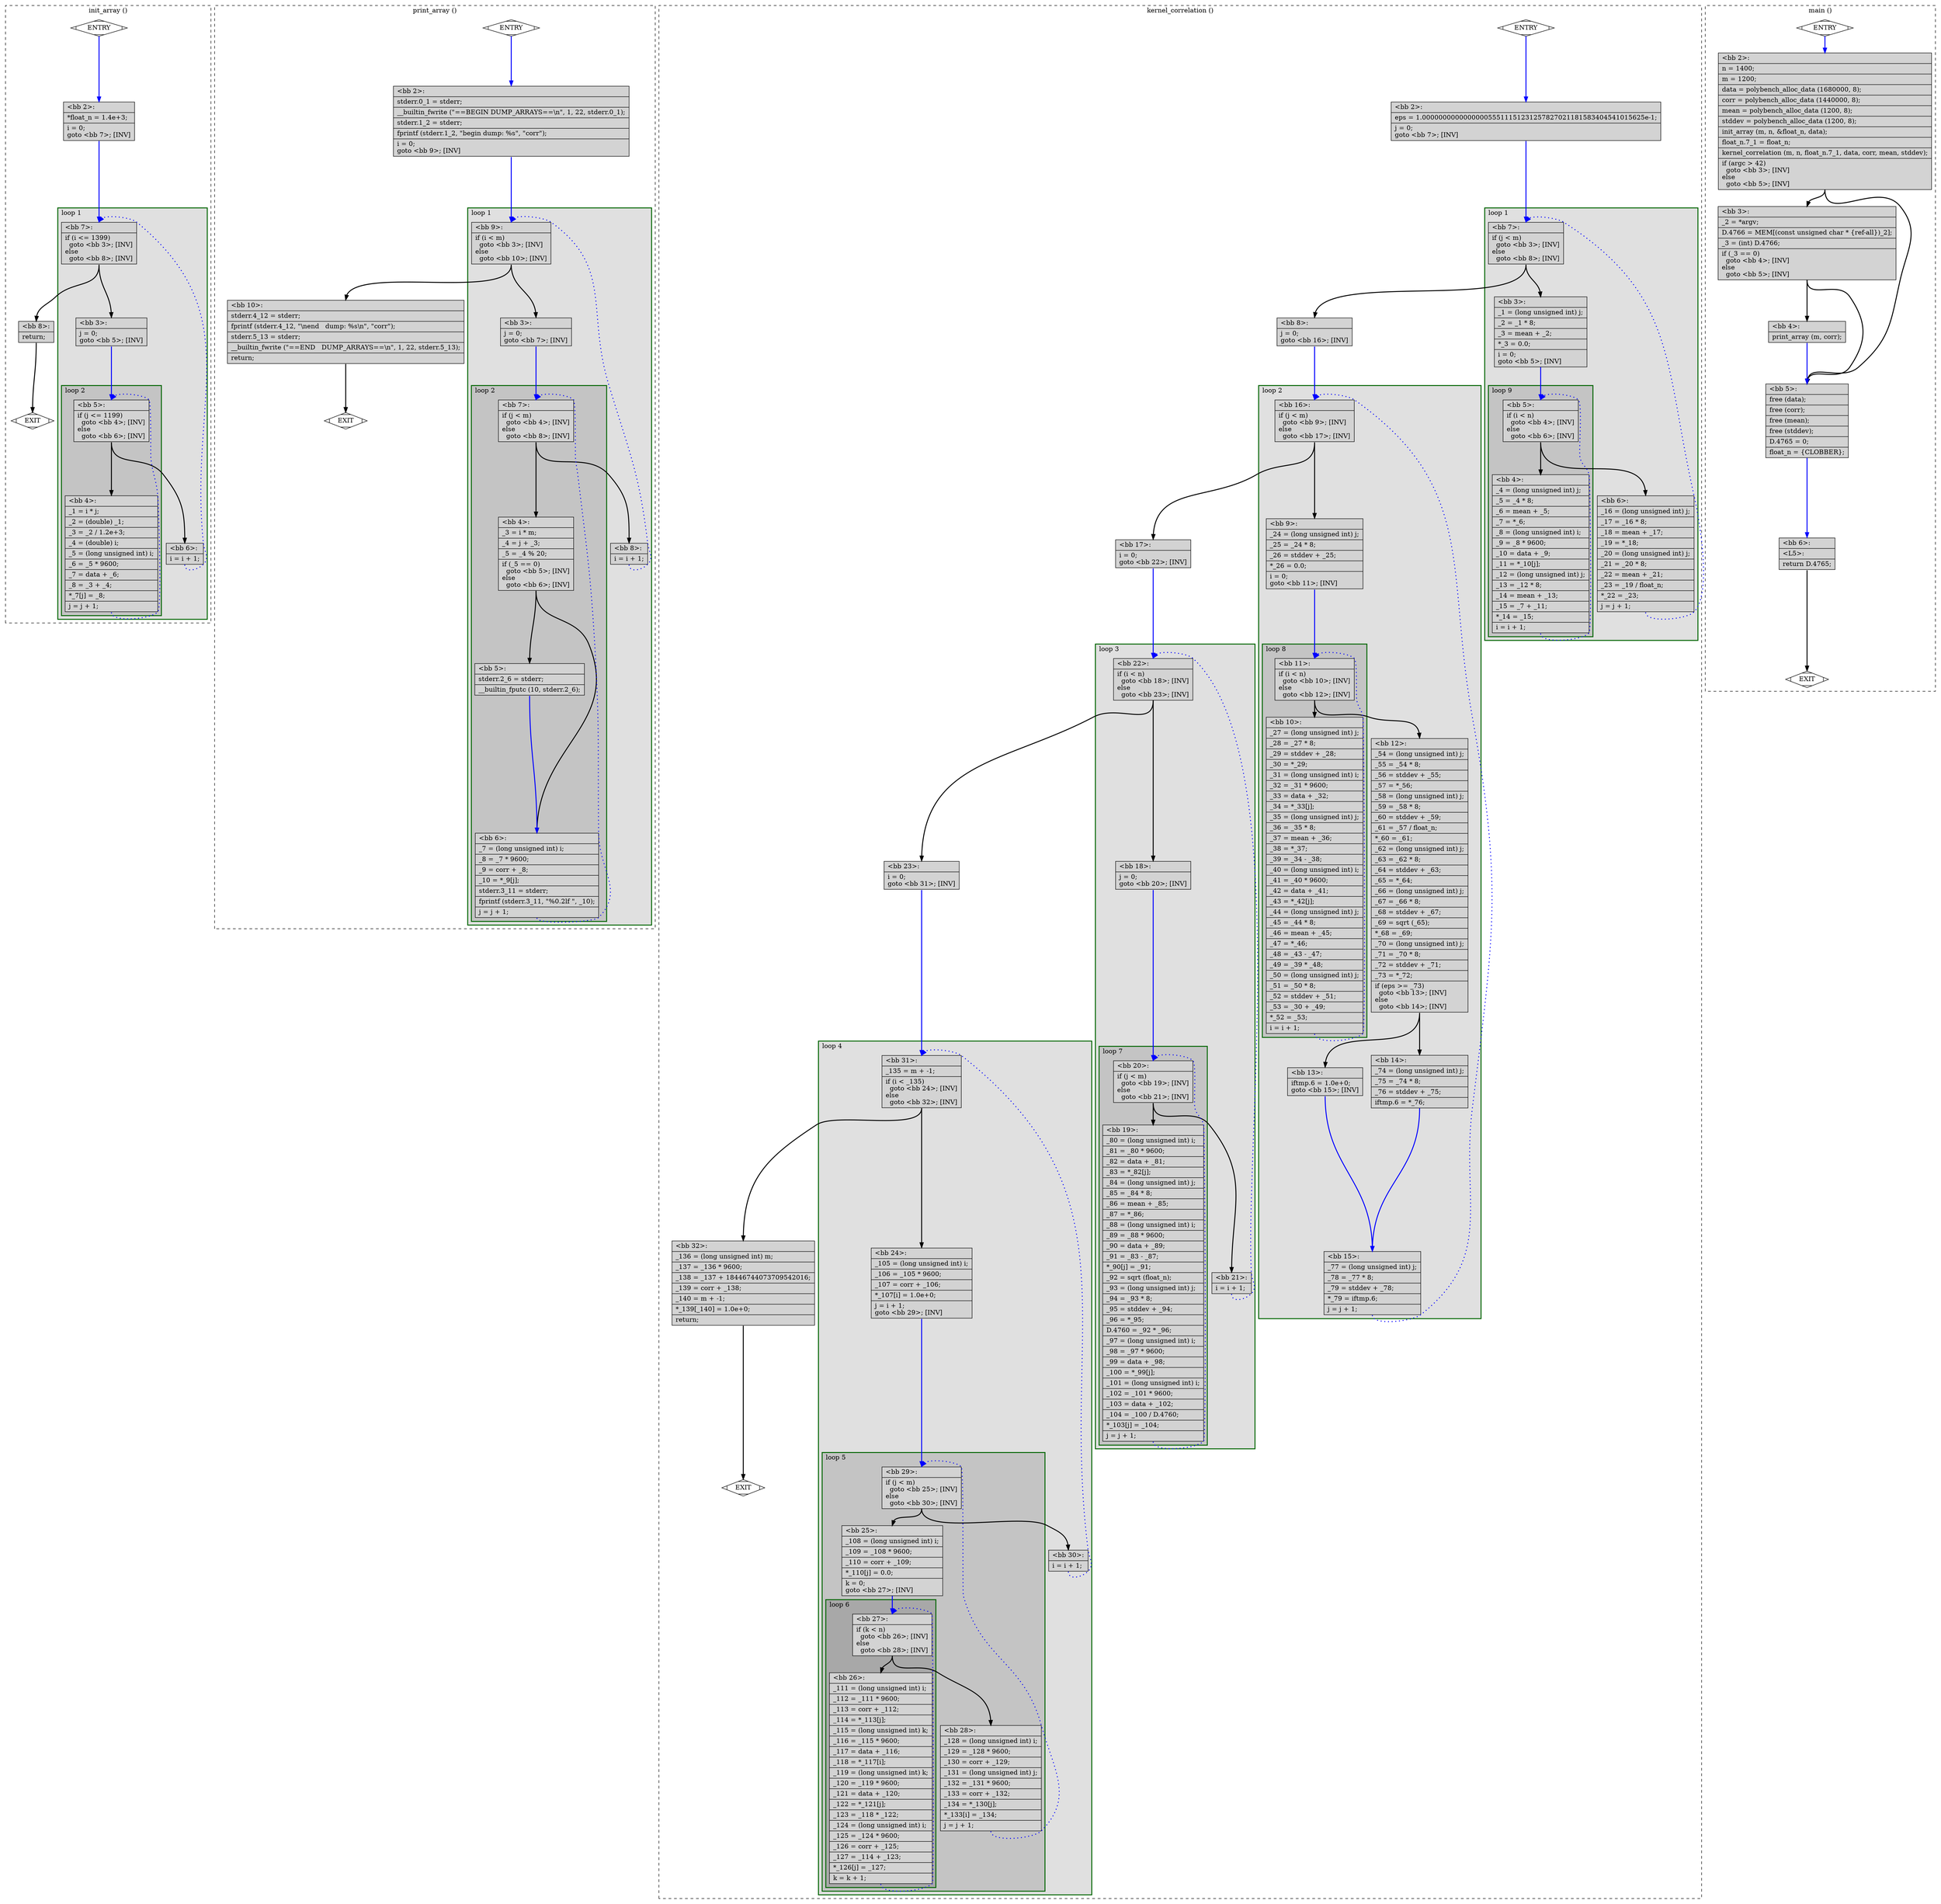 digraph "correlation.c.018t.fixup_cfg1" {
overlap=false;
subgraph "cluster_init_array" {
	style="dashed";
	color="black";
	label="init_array ()";
	subgraph cluster_6_1 {
	style="filled";
	color="darkgreen";
	fillcolor="grey88";
	label="loop 1";
	labeljust=l;
	penwidth=2;
	subgraph cluster_6_2 {
	style="filled";
	color="darkgreen";
	fillcolor="grey77";
	label="loop 2";
	labeljust=l;
	penwidth=2;
	fn_6_basic_block_5 [shape=record,style=filled,fillcolor=lightgrey,label="{\<bb\ 5\>:\l\
|if\ (j\ \<=\ 1199)\l\
\ \ goto\ \<bb\ 4\>;\ [INV]\l\
else\l\
\ \ goto\ \<bb\ 6\>;\ [INV]\l\
}"];

	fn_6_basic_block_4 [shape=record,style=filled,fillcolor=lightgrey,label="{\<bb\ 4\>:\l\
|_1\ =\ i\ *\ j;\l\
|_2\ =\ (double)\ _1;\l\
|_3\ =\ _2\ /\ 1.2e+3;\l\
|_4\ =\ (double)\ i;\l\
|_5\ =\ (long\ unsigned\ int)\ i;\l\
|_6\ =\ _5\ *\ 9600;\l\
|_7\ =\ data\ +\ _6;\l\
|_8\ =\ _3\ +\ _4;\l\
|*_7[j]\ =\ _8;\l\
|j\ =\ j\ +\ 1;\l\
}"];

	}
	fn_6_basic_block_7 [shape=record,style=filled,fillcolor=lightgrey,label="{\<bb\ 7\>:\l\
|if\ (i\ \<=\ 1399)\l\
\ \ goto\ \<bb\ 3\>;\ [INV]\l\
else\l\
\ \ goto\ \<bb\ 8\>;\ [INV]\l\
}"];

	fn_6_basic_block_3 [shape=record,style=filled,fillcolor=lightgrey,label="{\<bb\ 3\>:\l\
|j\ =\ 0;\l\
goto\ \<bb\ 5\>;\ [INV]\l\
}"];

	fn_6_basic_block_6 [shape=record,style=filled,fillcolor=lightgrey,label="{\<bb\ 6\>:\l\
|i\ =\ i\ +\ 1;\l\
}"];

	}
	fn_6_basic_block_0 [shape=Mdiamond,style=filled,fillcolor=white,label="ENTRY"];

	fn_6_basic_block_1 [shape=Mdiamond,style=filled,fillcolor=white,label="EXIT"];

	fn_6_basic_block_2 [shape=record,style=filled,fillcolor=lightgrey,label="{\<bb\ 2\>:\l\
|*float_n\ =\ 1.4e+3;\l\
|i\ =\ 0;\l\
goto\ \<bb\ 7\>;\ [INV]\l\
}"];

	fn_6_basic_block_8 [shape=record,style=filled,fillcolor=lightgrey,label="{\<bb\ 8\>:\l\
|return;\l\
}"];

	fn_6_basic_block_0:s -> fn_6_basic_block_2:n [style="solid,bold",color=blue,weight=100,constraint=true];
	fn_6_basic_block_2:s -> fn_6_basic_block_7:n [style="solid,bold",color=blue,weight=100,constraint=true];
	fn_6_basic_block_3:s -> fn_6_basic_block_5:n [style="solid,bold",color=blue,weight=100,constraint=true];
	fn_6_basic_block_4:s -> fn_6_basic_block_5:n [style="dotted,bold",color=blue,weight=10,constraint=false];
	fn_6_basic_block_5:s -> fn_6_basic_block_4:n [style="solid,bold",color=black,weight=10,constraint=true];
	fn_6_basic_block_5:s -> fn_6_basic_block_6:n [style="solid,bold",color=black,weight=10,constraint=true];
	fn_6_basic_block_6:s -> fn_6_basic_block_7:n [style="dotted,bold",color=blue,weight=10,constraint=false];
	fn_6_basic_block_7:s -> fn_6_basic_block_3:n [style="solid,bold",color=black,weight=10,constraint=true];
	fn_6_basic_block_7:s -> fn_6_basic_block_8:n [style="solid,bold",color=black,weight=10,constraint=true];
	fn_6_basic_block_8:s -> fn_6_basic_block_1:n [style="solid,bold",color=black,weight=10,constraint=true];
	fn_6_basic_block_0:s -> fn_6_basic_block_1:n [style="invis",constraint=true];
}
subgraph "cluster_print_array" {
	style="dashed";
	color="black";
	label="print_array ()";
	subgraph cluster_7_1 {
	style="filled";
	color="darkgreen";
	fillcolor="grey88";
	label="loop 1";
	labeljust=l;
	penwidth=2;
	subgraph cluster_7_2 {
	style="filled";
	color="darkgreen";
	fillcolor="grey77";
	label="loop 2";
	labeljust=l;
	penwidth=2;
	fn_7_basic_block_7 [shape=record,style=filled,fillcolor=lightgrey,label="{\<bb\ 7\>:\l\
|if\ (j\ \<\ m)\l\
\ \ goto\ \<bb\ 4\>;\ [INV]\l\
else\l\
\ \ goto\ \<bb\ 8\>;\ [INV]\l\
}"];

	fn_7_basic_block_4 [shape=record,style=filled,fillcolor=lightgrey,label="{\<bb\ 4\>:\l\
|_3\ =\ i\ *\ m;\l\
|_4\ =\ j\ +\ _3;\l\
|_5\ =\ _4\ %\ 20;\l\
|if\ (_5\ ==\ 0)\l\
\ \ goto\ \<bb\ 5\>;\ [INV]\l\
else\l\
\ \ goto\ \<bb\ 6\>;\ [INV]\l\
}"];

	fn_7_basic_block_5 [shape=record,style=filled,fillcolor=lightgrey,label="{\<bb\ 5\>:\l\
|stderr.2_6\ =\ stderr;\l\
|__builtin_fputc\ (10,\ stderr.2_6);\l\
}"];

	fn_7_basic_block_6 [shape=record,style=filled,fillcolor=lightgrey,label="{\<bb\ 6\>:\l\
|_7\ =\ (long\ unsigned\ int)\ i;\l\
|_8\ =\ _7\ *\ 9600;\l\
|_9\ =\ corr\ +\ _8;\l\
|_10\ =\ *_9[j];\l\
|stderr.3_11\ =\ stderr;\l\
|fprintf\ (stderr.3_11,\ \"%0.2lf\ \",\ _10);\l\
|j\ =\ j\ +\ 1;\l\
}"];

	}
	fn_7_basic_block_9 [shape=record,style=filled,fillcolor=lightgrey,label="{\<bb\ 9\>:\l\
|if\ (i\ \<\ m)\l\
\ \ goto\ \<bb\ 3\>;\ [INV]\l\
else\l\
\ \ goto\ \<bb\ 10\>;\ [INV]\l\
}"];

	fn_7_basic_block_3 [shape=record,style=filled,fillcolor=lightgrey,label="{\<bb\ 3\>:\l\
|j\ =\ 0;\l\
goto\ \<bb\ 7\>;\ [INV]\l\
}"];

	fn_7_basic_block_8 [shape=record,style=filled,fillcolor=lightgrey,label="{\<bb\ 8\>:\l\
|i\ =\ i\ +\ 1;\l\
}"];

	}
	fn_7_basic_block_0 [shape=Mdiamond,style=filled,fillcolor=white,label="ENTRY"];

	fn_7_basic_block_1 [shape=Mdiamond,style=filled,fillcolor=white,label="EXIT"];

	fn_7_basic_block_2 [shape=record,style=filled,fillcolor=lightgrey,label="{\<bb\ 2\>:\l\
|stderr.0_1\ =\ stderr;\l\
|__builtin_fwrite\ (\"==BEGIN\ DUMP_ARRAYS==\\n\",\ 1,\ 22,\ stderr.0_1);\l\
|stderr.1_2\ =\ stderr;\l\
|fprintf\ (stderr.1_2,\ \"begin\ dump:\ %s\",\ \"corr\");\l\
|i\ =\ 0;\l\
goto\ \<bb\ 9\>;\ [INV]\l\
}"];

	fn_7_basic_block_10 [shape=record,style=filled,fillcolor=lightgrey,label="{\<bb\ 10\>:\l\
|stderr.4_12\ =\ stderr;\l\
|fprintf\ (stderr.4_12,\ \"\\nend\ \ \ dump:\ %s\\n\",\ \"corr\");\l\
|stderr.5_13\ =\ stderr;\l\
|__builtin_fwrite\ (\"==END\ \ \ DUMP_ARRAYS==\\n\",\ 1,\ 22,\ stderr.5_13);\l\
|return;\l\
}"];

	fn_7_basic_block_0:s -> fn_7_basic_block_2:n [style="solid,bold",color=blue,weight=100,constraint=true];
	fn_7_basic_block_2:s -> fn_7_basic_block_9:n [style="solid,bold",color=blue,weight=100,constraint=true];
	fn_7_basic_block_3:s -> fn_7_basic_block_7:n [style="solid,bold",color=blue,weight=100,constraint=true];
	fn_7_basic_block_4:s -> fn_7_basic_block_5:n [style="solid,bold",color=black,weight=10,constraint=true];
	fn_7_basic_block_4:s -> fn_7_basic_block_6:n [style="solid,bold",color=black,weight=10,constraint=true];
	fn_7_basic_block_5:s -> fn_7_basic_block_6:n [style="solid,bold",color=blue,weight=100,constraint=true];
	fn_7_basic_block_6:s -> fn_7_basic_block_7:n [style="dotted,bold",color=blue,weight=10,constraint=false];
	fn_7_basic_block_7:s -> fn_7_basic_block_4:n [style="solid,bold",color=black,weight=10,constraint=true];
	fn_7_basic_block_7:s -> fn_7_basic_block_8:n [style="solid,bold",color=black,weight=10,constraint=true];
	fn_7_basic_block_8:s -> fn_7_basic_block_9:n [style="dotted,bold",color=blue,weight=10,constraint=false];
	fn_7_basic_block_9:s -> fn_7_basic_block_3:n [style="solid,bold",color=black,weight=10,constraint=true];
	fn_7_basic_block_9:s -> fn_7_basic_block_10:n [style="solid,bold",color=black,weight=10,constraint=true];
	fn_7_basic_block_10:s -> fn_7_basic_block_1:n [style="solid,bold",color=black,weight=10,constraint=true];
	fn_7_basic_block_0:s -> fn_7_basic_block_1:n [style="invis",constraint=true];
}
subgraph "cluster_kernel_correlation" {
	style="dashed";
	color="black";
	label="kernel_correlation ()";
	subgraph cluster_8_4 {
	style="filled";
	color="darkgreen";
	fillcolor="grey88";
	label="loop 4";
	labeljust=l;
	penwidth=2;
	subgraph cluster_8_5 {
	style="filled";
	color="darkgreen";
	fillcolor="grey77";
	label="loop 5";
	labeljust=l;
	penwidth=2;
	subgraph cluster_8_6 {
	style="filled";
	color="darkgreen";
	fillcolor="grey66";
	label="loop 6";
	labeljust=l;
	penwidth=2;
	fn_8_basic_block_27 [shape=record,style=filled,fillcolor=lightgrey,label="{\<bb\ 27\>:\l\
|if\ (k\ \<\ n)\l\
\ \ goto\ \<bb\ 26\>;\ [INV]\l\
else\l\
\ \ goto\ \<bb\ 28\>;\ [INV]\l\
}"];

	fn_8_basic_block_26 [shape=record,style=filled,fillcolor=lightgrey,label="{\<bb\ 26\>:\l\
|_111\ =\ (long\ unsigned\ int)\ i;\l\
|_112\ =\ _111\ *\ 9600;\l\
|_113\ =\ corr\ +\ _112;\l\
|_114\ =\ *_113[j];\l\
|_115\ =\ (long\ unsigned\ int)\ k;\l\
|_116\ =\ _115\ *\ 9600;\l\
|_117\ =\ data\ +\ _116;\l\
|_118\ =\ *_117[i];\l\
|_119\ =\ (long\ unsigned\ int)\ k;\l\
|_120\ =\ _119\ *\ 9600;\l\
|_121\ =\ data\ +\ _120;\l\
|_122\ =\ *_121[j];\l\
|_123\ =\ _118\ *\ _122;\l\
|_124\ =\ (long\ unsigned\ int)\ i;\l\
|_125\ =\ _124\ *\ 9600;\l\
|_126\ =\ corr\ +\ _125;\l\
|_127\ =\ _114\ +\ _123;\l\
|*_126[j]\ =\ _127;\l\
|k\ =\ k\ +\ 1;\l\
}"];

	}
	fn_8_basic_block_29 [shape=record,style=filled,fillcolor=lightgrey,label="{\<bb\ 29\>:\l\
|if\ (j\ \<\ m)\l\
\ \ goto\ \<bb\ 25\>;\ [INV]\l\
else\l\
\ \ goto\ \<bb\ 30\>;\ [INV]\l\
}"];

	fn_8_basic_block_25 [shape=record,style=filled,fillcolor=lightgrey,label="{\<bb\ 25\>:\l\
|_108\ =\ (long\ unsigned\ int)\ i;\l\
|_109\ =\ _108\ *\ 9600;\l\
|_110\ =\ corr\ +\ _109;\l\
|*_110[j]\ =\ 0.0;\l\
|k\ =\ 0;\l\
goto\ \<bb\ 27\>;\ [INV]\l\
}"];

	fn_8_basic_block_28 [shape=record,style=filled,fillcolor=lightgrey,label="{\<bb\ 28\>:\l\
|_128\ =\ (long\ unsigned\ int)\ i;\l\
|_129\ =\ _128\ *\ 9600;\l\
|_130\ =\ corr\ +\ _129;\l\
|_131\ =\ (long\ unsigned\ int)\ j;\l\
|_132\ =\ _131\ *\ 9600;\l\
|_133\ =\ corr\ +\ _132;\l\
|_134\ =\ *_130[j];\l\
|*_133[i]\ =\ _134;\l\
|j\ =\ j\ +\ 1;\l\
}"];

	}
	fn_8_basic_block_31 [shape=record,style=filled,fillcolor=lightgrey,label="{\<bb\ 31\>:\l\
|_135\ =\ m\ +\ -1;\l\
|if\ (i\ \<\ _135)\l\
\ \ goto\ \<bb\ 24\>;\ [INV]\l\
else\l\
\ \ goto\ \<bb\ 32\>;\ [INV]\l\
}"];

	fn_8_basic_block_24 [shape=record,style=filled,fillcolor=lightgrey,label="{\<bb\ 24\>:\l\
|_105\ =\ (long\ unsigned\ int)\ i;\l\
|_106\ =\ _105\ *\ 9600;\l\
|_107\ =\ corr\ +\ _106;\l\
|*_107[i]\ =\ 1.0e+0;\l\
|j\ =\ i\ +\ 1;\l\
goto\ \<bb\ 29\>;\ [INV]\l\
}"];

	fn_8_basic_block_30 [shape=record,style=filled,fillcolor=lightgrey,label="{\<bb\ 30\>:\l\
|i\ =\ i\ +\ 1;\l\
}"];

	}
	subgraph cluster_8_3 {
	style="filled";
	color="darkgreen";
	fillcolor="grey88";
	label="loop 3";
	labeljust=l;
	penwidth=2;
	subgraph cluster_8_7 {
	style="filled";
	color="darkgreen";
	fillcolor="grey77";
	label="loop 7";
	labeljust=l;
	penwidth=2;
	fn_8_basic_block_20 [shape=record,style=filled,fillcolor=lightgrey,label="{\<bb\ 20\>:\l\
|if\ (j\ \<\ m)\l\
\ \ goto\ \<bb\ 19\>;\ [INV]\l\
else\l\
\ \ goto\ \<bb\ 21\>;\ [INV]\l\
}"];

	fn_8_basic_block_19 [shape=record,style=filled,fillcolor=lightgrey,label="{\<bb\ 19\>:\l\
|_80\ =\ (long\ unsigned\ int)\ i;\l\
|_81\ =\ _80\ *\ 9600;\l\
|_82\ =\ data\ +\ _81;\l\
|_83\ =\ *_82[j];\l\
|_84\ =\ (long\ unsigned\ int)\ j;\l\
|_85\ =\ _84\ *\ 8;\l\
|_86\ =\ mean\ +\ _85;\l\
|_87\ =\ *_86;\l\
|_88\ =\ (long\ unsigned\ int)\ i;\l\
|_89\ =\ _88\ *\ 9600;\l\
|_90\ =\ data\ +\ _89;\l\
|_91\ =\ _83\ -\ _87;\l\
|*_90[j]\ =\ _91;\l\
|_92\ =\ sqrt\ (float_n);\l\
|_93\ =\ (long\ unsigned\ int)\ j;\l\
|_94\ =\ _93\ *\ 8;\l\
|_95\ =\ stddev\ +\ _94;\l\
|_96\ =\ *_95;\l\
|D.4760\ =\ _92\ *\ _96;\l\
|_97\ =\ (long\ unsigned\ int)\ i;\l\
|_98\ =\ _97\ *\ 9600;\l\
|_99\ =\ data\ +\ _98;\l\
|_100\ =\ *_99[j];\l\
|_101\ =\ (long\ unsigned\ int)\ i;\l\
|_102\ =\ _101\ *\ 9600;\l\
|_103\ =\ data\ +\ _102;\l\
|_104\ =\ _100\ /\ D.4760;\l\
|*_103[j]\ =\ _104;\l\
|j\ =\ j\ +\ 1;\l\
}"];

	}
	fn_8_basic_block_22 [shape=record,style=filled,fillcolor=lightgrey,label="{\<bb\ 22\>:\l\
|if\ (i\ \<\ n)\l\
\ \ goto\ \<bb\ 18\>;\ [INV]\l\
else\l\
\ \ goto\ \<bb\ 23\>;\ [INV]\l\
}"];

	fn_8_basic_block_18 [shape=record,style=filled,fillcolor=lightgrey,label="{\<bb\ 18\>:\l\
|j\ =\ 0;\l\
goto\ \<bb\ 20\>;\ [INV]\l\
}"];

	fn_8_basic_block_21 [shape=record,style=filled,fillcolor=lightgrey,label="{\<bb\ 21\>:\l\
|i\ =\ i\ +\ 1;\l\
}"];

	}
	subgraph cluster_8_2 {
	style="filled";
	color="darkgreen";
	fillcolor="grey88";
	label="loop 2";
	labeljust=l;
	penwidth=2;
	subgraph cluster_8_8 {
	style="filled";
	color="darkgreen";
	fillcolor="grey77";
	label="loop 8";
	labeljust=l;
	penwidth=2;
	fn_8_basic_block_11 [shape=record,style=filled,fillcolor=lightgrey,label="{\<bb\ 11\>:\l\
|if\ (i\ \<\ n)\l\
\ \ goto\ \<bb\ 10\>;\ [INV]\l\
else\l\
\ \ goto\ \<bb\ 12\>;\ [INV]\l\
}"];

	fn_8_basic_block_10 [shape=record,style=filled,fillcolor=lightgrey,label="{\<bb\ 10\>:\l\
|_27\ =\ (long\ unsigned\ int)\ j;\l\
|_28\ =\ _27\ *\ 8;\l\
|_29\ =\ stddev\ +\ _28;\l\
|_30\ =\ *_29;\l\
|_31\ =\ (long\ unsigned\ int)\ i;\l\
|_32\ =\ _31\ *\ 9600;\l\
|_33\ =\ data\ +\ _32;\l\
|_34\ =\ *_33[j];\l\
|_35\ =\ (long\ unsigned\ int)\ j;\l\
|_36\ =\ _35\ *\ 8;\l\
|_37\ =\ mean\ +\ _36;\l\
|_38\ =\ *_37;\l\
|_39\ =\ _34\ -\ _38;\l\
|_40\ =\ (long\ unsigned\ int)\ i;\l\
|_41\ =\ _40\ *\ 9600;\l\
|_42\ =\ data\ +\ _41;\l\
|_43\ =\ *_42[j];\l\
|_44\ =\ (long\ unsigned\ int)\ j;\l\
|_45\ =\ _44\ *\ 8;\l\
|_46\ =\ mean\ +\ _45;\l\
|_47\ =\ *_46;\l\
|_48\ =\ _43\ -\ _47;\l\
|_49\ =\ _39\ *\ _48;\l\
|_50\ =\ (long\ unsigned\ int)\ j;\l\
|_51\ =\ _50\ *\ 8;\l\
|_52\ =\ stddev\ +\ _51;\l\
|_53\ =\ _30\ +\ _49;\l\
|*_52\ =\ _53;\l\
|i\ =\ i\ +\ 1;\l\
}"];

	}
	fn_8_basic_block_16 [shape=record,style=filled,fillcolor=lightgrey,label="{\<bb\ 16\>:\l\
|if\ (j\ \<\ m)\l\
\ \ goto\ \<bb\ 9\>;\ [INV]\l\
else\l\
\ \ goto\ \<bb\ 17\>;\ [INV]\l\
}"];

	fn_8_basic_block_9 [shape=record,style=filled,fillcolor=lightgrey,label="{\<bb\ 9\>:\l\
|_24\ =\ (long\ unsigned\ int)\ j;\l\
|_25\ =\ _24\ *\ 8;\l\
|_26\ =\ stddev\ +\ _25;\l\
|*_26\ =\ 0.0;\l\
|i\ =\ 0;\l\
goto\ \<bb\ 11\>;\ [INV]\l\
}"];

	fn_8_basic_block_12 [shape=record,style=filled,fillcolor=lightgrey,label="{\<bb\ 12\>:\l\
|_54\ =\ (long\ unsigned\ int)\ j;\l\
|_55\ =\ _54\ *\ 8;\l\
|_56\ =\ stddev\ +\ _55;\l\
|_57\ =\ *_56;\l\
|_58\ =\ (long\ unsigned\ int)\ j;\l\
|_59\ =\ _58\ *\ 8;\l\
|_60\ =\ stddev\ +\ _59;\l\
|_61\ =\ _57\ /\ float_n;\l\
|*_60\ =\ _61;\l\
|_62\ =\ (long\ unsigned\ int)\ j;\l\
|_63\ =\ _62\ *\ 8;\l\
|_64\ =\ stddev\ +\ _63;\l\
|_65\ =\ *_64;\l\
|_66\ =\ (long\ unsigned\ int)\ j;\l\
|_67\ =\ _66\ *\ 8;\l\
|_68\ =\ stddev\ +\ _67;\l\
|_69\ =\ sqrt\ (_65);\l\
|*_68\ =\ _69;\l\
|_70\ =\ (long\ unsigned\ int)\ j;\l\
|_71\ =\ _70\ *\ 8;\l\
|_72\ =\ stddev\ +\ _71;\l\
|_73\ =\ *_72;\l\
|if\ (eps\ \>=\ _73)\l\
\ \ goto\ \<bb\ 13\>;\ [INV]\l\
else\l\
\ \ goto\ \<bb\ 14\>;\ [INV]\l\
}"];

	fn_8_basic_block_13 [shape=record,style=filled,fillcolor=lightgrey,label="{\<bb\ 13\>:\l\
|iftmp.6\ =\ 1.0e+0;\l\
goto\ \<bb\ 15\>;\ [INV]\l\
}"];

	fn_8_basic_block_14 [shape=record,style=filled,fillcolor=lightgrey,label="{\<bb\ 14\>:\l\
|_74\ =\ (long\ unsigned\ int)\ j;\l\
|_75\ =\ _74\ *\ 8;\l\
|_76\ =\ stddev\ +\ _75;\l\
|iftmp.6\ =\ *_76;\l\
}"];

	fn_8_basic_block_15 [shape=record,style=filled,fillcolor=lightgrey,label="{\<bb\ 15\>:\l\
|_77\ =\ (long\ unsigned\ int)\ j;\l\
|_78\ =\ _77\ *\ 8;\l\
|_79\ =\ stddev\ +\ _78;\l\
|*_79\ =\ iftmp.6;\l\
|j\ =\ j\ +\ 1;\l\
}"];

	}
	subgraph cluster_8_1 {
	style="filled";
	color="darkgreen";
	fillcolor="grey88";
	label="loop 1";
	labeljust=l;
	penwidth=2;
	subgraph cluster_8_9 {
	style="filled";
	color="darkgreen";
	fillcolor="grey77";
	label="loop 9";
	labeljust=l;
	penwidth=2;
	fn_8_basic_block_5 [shape=record,style=filled,fillcolor=lightgrey,label="{\<bb\ 5\>:\l\
|if\ (i\ \<\ n)\l\
\ \ goto\ \<bb\ 4\>;\ [INV]\l\
else\l\
\ \ goto\ \<bb\ 6\>;\ [INV]\l\
}"];

	fn_8_basic_block_4 [shape=record,style=filled,fillcolor=lightgrey,label="{\<bb\ 4\>:\l\
|_4\ =\ (long\ unsigned\ int)\ j;\l\
|_5\ =\ _4\ *\ 8;\l\
|_6\ =\ mean\ +\ _5;\l\
|_7\ =\ *_6;\l\
|_8\ =\ (long\ unsigned\ int)\ i;\l\
|_9\ =\ _8\ *\ 9600;\l\
|_10\ =\ data\ +\ _9;\l\
|_11\ =\ *_10[j];\l\
|_12\ =\ (long\ unsigned\ int)\ j;\l\
|_13\ =\ _12\ *\ 8;\l\
|_14\ =\ mean\ +\ _13;\l\
|_15\ =\ _7\ +\ _11;\l\
|*_14\ =\ _15;\l\
|i\ =\ i\ +\ 1;\l\
}"];

	}
	fn_8_basic_block_7 [shape=record,style=filled,fillcolor=lightgrey,label="{\<bb\ 7\>:\l\
|if\ (j\ \<\ m)\l\
\ \ goto\ \<bb\ 3\>;\ [INV]\l\
else\l\
\ \ goto\ \<bb\ 8\>;\ [INV]\l\
}"];

	fn_8_basic_block_3 [shape=record,style=filled,fillcolor=lightgrey,label="{\<bb\ 3\>:\l\
|_1\ =\ (long\ unsigned\ int)\ j;\l\
|_2\ =\ _1\ *\ 8;\l\
|_3\ =\ mean\ +\ _2;\l\
|*_3\ =\ 0.0;\l\
|i\ =\ 0;\l\
goto\ \<bb\ 5\>;\ [INV]\l\
}"];

	fn_8_basic_block_6 [shape=record,style=filled,fillcolor=lightgrey,label="{\<bb\ 6\>:\l\
|_16\ =\ (long\ unsigned\ int)\ j;\l\
|_17\ =\ _16\ *\ 8;\l\
|_18\ =\ mean\ +\ _17;\l\
|_19\ =\ *_18;\l\
|_20\ =\ (long\ unsigned\ int)\ j;\l\
|_21\ =\ _20\ *\ 8;\l\
|_22\ =\ mean\ +\ _21;\l\
|_23\ =\ _19\ /\ float_n;\l\
|*_22\ =\ _23;\l\
|j\ =\ j\ +\ 1;\l\
}"];

	}
	fn_8_basic_block_0 [shape=Mdiamond,style=filled,fillcolor=white,label="ENTRY"];

	fn_8_basic_block_1 [shape=Mdiamond,style=filled,fillcolor=white,label="EXIT"];

	fn_8_basic_block_2 [shape=record,style=filled,fillcolor=lightgrey,label="{\<bb\ 2\>:\l\
|eps\ =\ 1.000000000000000055511151231257827021181583404541015625e-1;\l\
|j\ =\ 0;\l\
goto\ \<bb\ 7\>;\ [INV]\l\
}"];

	fn_8_basic_block_8 [shape=record,style=filled,fillcolor=lightgrey,label="{\<bb\ 8\>:\l\
|j\ =\ 0;\l\
goto\ \<bb\ 16\>;\ [INV]\l\
}"];

	fn_8_basic_block_17 [shape=record,style=filled,fillcolor=lightgrey,label="{\<bb\ 17\>:\l\
|i\ =\ 0;\l\
goto\ \<bb\ 22\>;\ [INV]\l\
}"];

	fn_8_basic_block_23 [shape=record,style=filled,fillcolor=lightgrey,label="{\<bb\ 23\>:\l\
|i\ =\ 0;\l\
goto\ \<bb\ 31\>;\ [INV]\l\
}"];

	fn_8_basic_block_32 [shape=record,style=filled,fillcolor=lightgrey,label="{\<bb\ 32\>:\l\
|_136\ =\ (long\ unsigned\ int)\ m;\l\
|_137\ =\ _136\ *\ 9600;\l\
|_138\ =\ _137\ +\ 18446744073709542016;\l\
|_139\ =\ corr\ +\ _138;\l\
|_140\ =\ m\ +\ -1;\l\
|*_139[_140]\ =\ 1.0e+0;\l\
|return;\l\
}"];

	fn_8_basic_block_0:s -> fn_8_basic_block_2:n [style="solid,bold",color=blue,weight=100,constraint=true];
	fn_8_basic_block_2:s -> fn_8_basic_block_7:n [style="solid,bold",color=blue,weight=100,constraint=true];
	fn_8_basic_block_3:s -> fn_8_basic_block_5:n [style="solid,bold",color=blue,weight=100,constraint=true];
	fn_8_basic_block_4:s -> fn_8_basic_block_5:n [style="dotted,bold",color=blue,weight=10,constraint=false];
	fn_8_basic_block_5:s -> fn_8_basic_block_4:n [style="solid,bold",color=black,weight=10,constraint=true];
	fn_8_basic_block_5:s -> fn_8_basic_block_6:n [style="solid,bold",color=black,weight=10,constraint=true];
	fn_8_basic_block_6:s -> fn_8_basic_block_7:n [style="dotted,bold",color=blue,weight=10,constraint=false];
	fn_8_basic_block_7:s -> fn_8_basic_block_3:n [style="solid,bold",color=black,weight=10,constraint=true];
	fn_8_basic_block_7:s -> fn_8_basic_block_8:n [style="solid,bold",color=black,weight=10,constraint=true];
	fn_8_basic_block_8:s -> fn_8_basic_block_16:n [style="solid,bold",color=blue,weight=100,constraint=true];
	fn_8_basic_block_9:s -> fn_8_basic_block_11:n [style="solid,bold",color=blue,weight=100,constraint=true];
	fn_8_basic_block_10:s -> fn_8_basic_block_11:n [style="dotted,bold",color=blue,weight=10,constraint=false];
	fn_8_basic_block_11:s -> fn_8_basic_block_10:n [style="solid,bold",color=black,weight=10,constraint=true];
	fn_8_basic_block_11:s -> fn_8_basic_block_12:n [style="solid,bold",color=black,weight=10,constraint=true];
	fn_8_basic_block_12:s -> fn_8_basic_block_13:n [style="solid,bold",color=black,weight=10,constraint=true];
	fn_8_basic_block_12:s -> fn_8_basic_block_14:n [style="solid,bold",color=black,weight=10,constraint=true];
	fn_8_basic_block_13:s -> fn_8_basic_block_15:n [style="solid,bold",color=blue,weight=100,constraint=true];
	fn_8_basic_block_14:s -> fn_8_basic_block_15:n [style="solid,bold",color=blue,weight=100,constraint=true];
	fn_8_basic_block_15:s -> fn_8_basic_block_16:n [style="dotted,bold",color=blue,weight=10,constraint=false];
	fn_8_basic_block_16:s -> fn_8_basic_block_9:n [style="solid,bold",color=black,weight=10,constraint=true];
	fn_8_basic_block_16:s -> fn_8_basic_block_17:n [style="solid,bold",color=black,weight=10,constraint=true];
	fn_8_basic_block_17:s -> fn_8_basic_block_22:n [style="solid,bold",color=blue,weight=100,constraint=true];
	fn_8_basic_block_18:s -> fn_8_basic_block_20:n [style="solid,bold",color=blue,weight=100,constraint=true];
	fn_8_basic_block_19:s -> fn_8_basic_block_20:n [style="dotted,bold",color=blue,weight=10,constraint=false];
	fn_8_basic_block_20:s -> fn_8_basic_block_19:n [style="solid,bold",color=black,weight=10,constraint=true];
	fn_8_basic_block_20:s -> fn_8_basic_block_21:n [style="solid,bold",color=black,weight=10,constraint=true];
	fn_8_basic_block_21:s -> fn_8_basic_block_22:n [style="dotted,bold",color=blue,weight=10,constraint=false];
	fn_8_basic_block_22:s -> fn_8_basic_block_18:n [style="solid,bold",color=black,weight=10,constraint=true];
	fn_8_basic_block_22:s -> fn_8_basic_block_23:n [style="solid,bold",color=black,weight=10,constraint=true];
	fn_8_basic_block_23:s -> fn_8_basic_block_31:n [style="solid,bold",color=blue,weight=100,constraint=true];
	fn_8_basic_block_24:s -> fn_8_basic_block_29:n [style="solid,bold",color=blue,weight=100,constraint=true];
	fn_8_basic_block_25:s -> fn_8_basic_block_27:n [style="solid,bold",color=blue,weight=100,constraint=true];
	fn_8_basic_block_26:s -> fn_8_basic_block_27:n [style="dotted,bold",color=blue,weight=10,constraint=false];
	fn_8_basic_block_27:s -> fn_8_basic_block_26:n [style="solid,bold",color=black,weight=10,constraint=true];
	fn_8_basic_block_27:s -> fn_8_basic_block_28:n [style="solid,bold",color=black,weight=10,constraint=true];
	fn_8_basic_block_28:s -> fn_8_basic_block_29:n [style="dotted,bold",color=blue,weight=10,constraint=false];
	fn_8_basic_block_29:s -> fn_8_basic_block_25:n [style="solid,bold",color=black,weight=10,constraint=true];
	fn_8_basic_block_29:s -> fn_8_basic_block_30:n [style="solid,bold",color=black,weight=10,constraint=true];
	fn_8_basic_block_30:s -> fn_8_basic_block_31:n [style="dotted,bold",color=blue,weight=10,constraint=false];
	fn_8_basic_block_31:s -> fn_8_basic_block_24:n [style="solid,bold",color=black,weight=10,constraint=true];
	fn_8_basic_block_31:s -> fn_8_basic_block_32:n [style="solid,bold",color=black,weight=10,constraint=true];
	fn_8_basic_block_32:s -> fn_8_basic_block_1:n [style="solid,bold",color=black,weight=10,constraint=true];
	fn_8_basic_block_0:s -> fn_8_basic_block_1:n [style="invis",constraint=true];
}
subgraph "cluster_main" {
	style="dashed";
	color="black";
	label="main ()";
	fn_9_basic_block_0 [shape=Mdiamond,style=filled,fillcolor=white,label="ENTRY"];

	fn_9_basic_block_1 [shape=Mdiamond,style=filled,fillcolor=white,label="EXIT"];

	fn_9_basic_block_2 [shape=record,style=filled,fillcolor=lightgrey,label="{\<bb\ 2\>:\l\
|n\ =\ 1400;\l\
|m\ =\ 1200;\l\
|data\ =\ polybench_alloc_data\ (1680000,\ 8);\l\
|corr\ =\ polybench_alloc_data\ (1440000,\ 8);\l\
|mean\ =\ polybench_alloc_data\ (1200,\ 8);\l\
|stddev\ =\ polybench_alloc_data\ (1200,\ 8);\l\
|init_array\ (m,\ n,\ &float_n,\ data);\l\
|float_n.7_1\ =\ float_n;\l\
|kernel_correlation\ (m,\ n,\ float_n.7_1,\ data,\ corr,\ mean,\ stddev);\l\
|if\ (argc\ \>\ 42)\l\
\ \ goto\ \<bb\ 3\>;\ [INV]\l\
else\l\
\ \ goto\ \<bb\ 5\>;\ [INV]\l\
}"];

	fn_9_basic_block_3 [shape=record,style=filled,fillcolor=lightgrey,label="{\<bb\ 3\>:\l\
|_2\ =\ *argv;\l\
|D.4766\ =\ MEM[(const\ unsigned\ char\ *\ \{ref-all\})_2];\l\
|_3\ =\ (int)\ D.4766;\l\
|if\ (_3\ ==\ 0)\l\
\ \ goto\ \<bb\ 4\>;\ [INV]\l\
else\l\
\ \ goto\ \<bb\ 5\>;\ [INV]\l\
}"];

	fn_9_basic_block_4 [shape=record,style=filled,fillcolor=lightgrey,label="{\<bb\ 4\>:\l\
|print_array\ (m,\ corr);\l\
}"];

	fn_9_basic_block_5 [shape=record,style=filled,fillcolor=lightgrey,label="{\<bb\ 5\>:\l\
|free\ (data);\l\
|free\ (corr);\l\
|free\ (mean);\l\
|free\ (stddev);\l\
|D.4765\ =\ 0;\l\
|float_n\ =\ \{CLOBBER\};\l\
}"];

	fn_9_basic_block_6 [shape=record,style=filled,fillcolor=lightgrey,label="{\<bb\ 6\>:\l\
|\<L5\>:\l\
|return\ D.4765;\l\
}"];

	fn_9_basic_block_0:s -> fn_9_basic_block_2:n [style="solid,bold",color=blue,weight=100,constraint=true];
	fn_9_basic_block_2:s -> fn_9_basic_block_3:n [style="solid,bold",color=black,weight=10,constraint=true];
	fn_9_basic_block_2:s -> fn_9_basic_block_5:n [style="solid,bold",color=black,weight=10,constraint=true];
	fn_9_basic_block_3:s -> fn_9_basic_block_4:n [style="solid,bold",color=black,weight=10,constraint=true];
	fn_9_basic_block_3:s -> fn_9_basic_block_5:n [style="solid,bold",color=black,weight=10,constraint=true];
	fn_9_basic_block_4:s -> fn_9_basic_block_5:n [style="solid,bold",color=blue,weight=100,constraint=true];
	fn_9_basic_block_5:s -> fn_9_basic_block_6:n [style="solid,bold",color=blue,weight=100,constraint=true];
	fn_9_basic_block_6:s -> fn_9_basic_block_1:n [style="solid,bold",color=black,weight=10,constraint=true];
	fn_9_basic_block_0:s -> fn_9_basic_block_1:n [style="invis",constraint=true];
}
}

